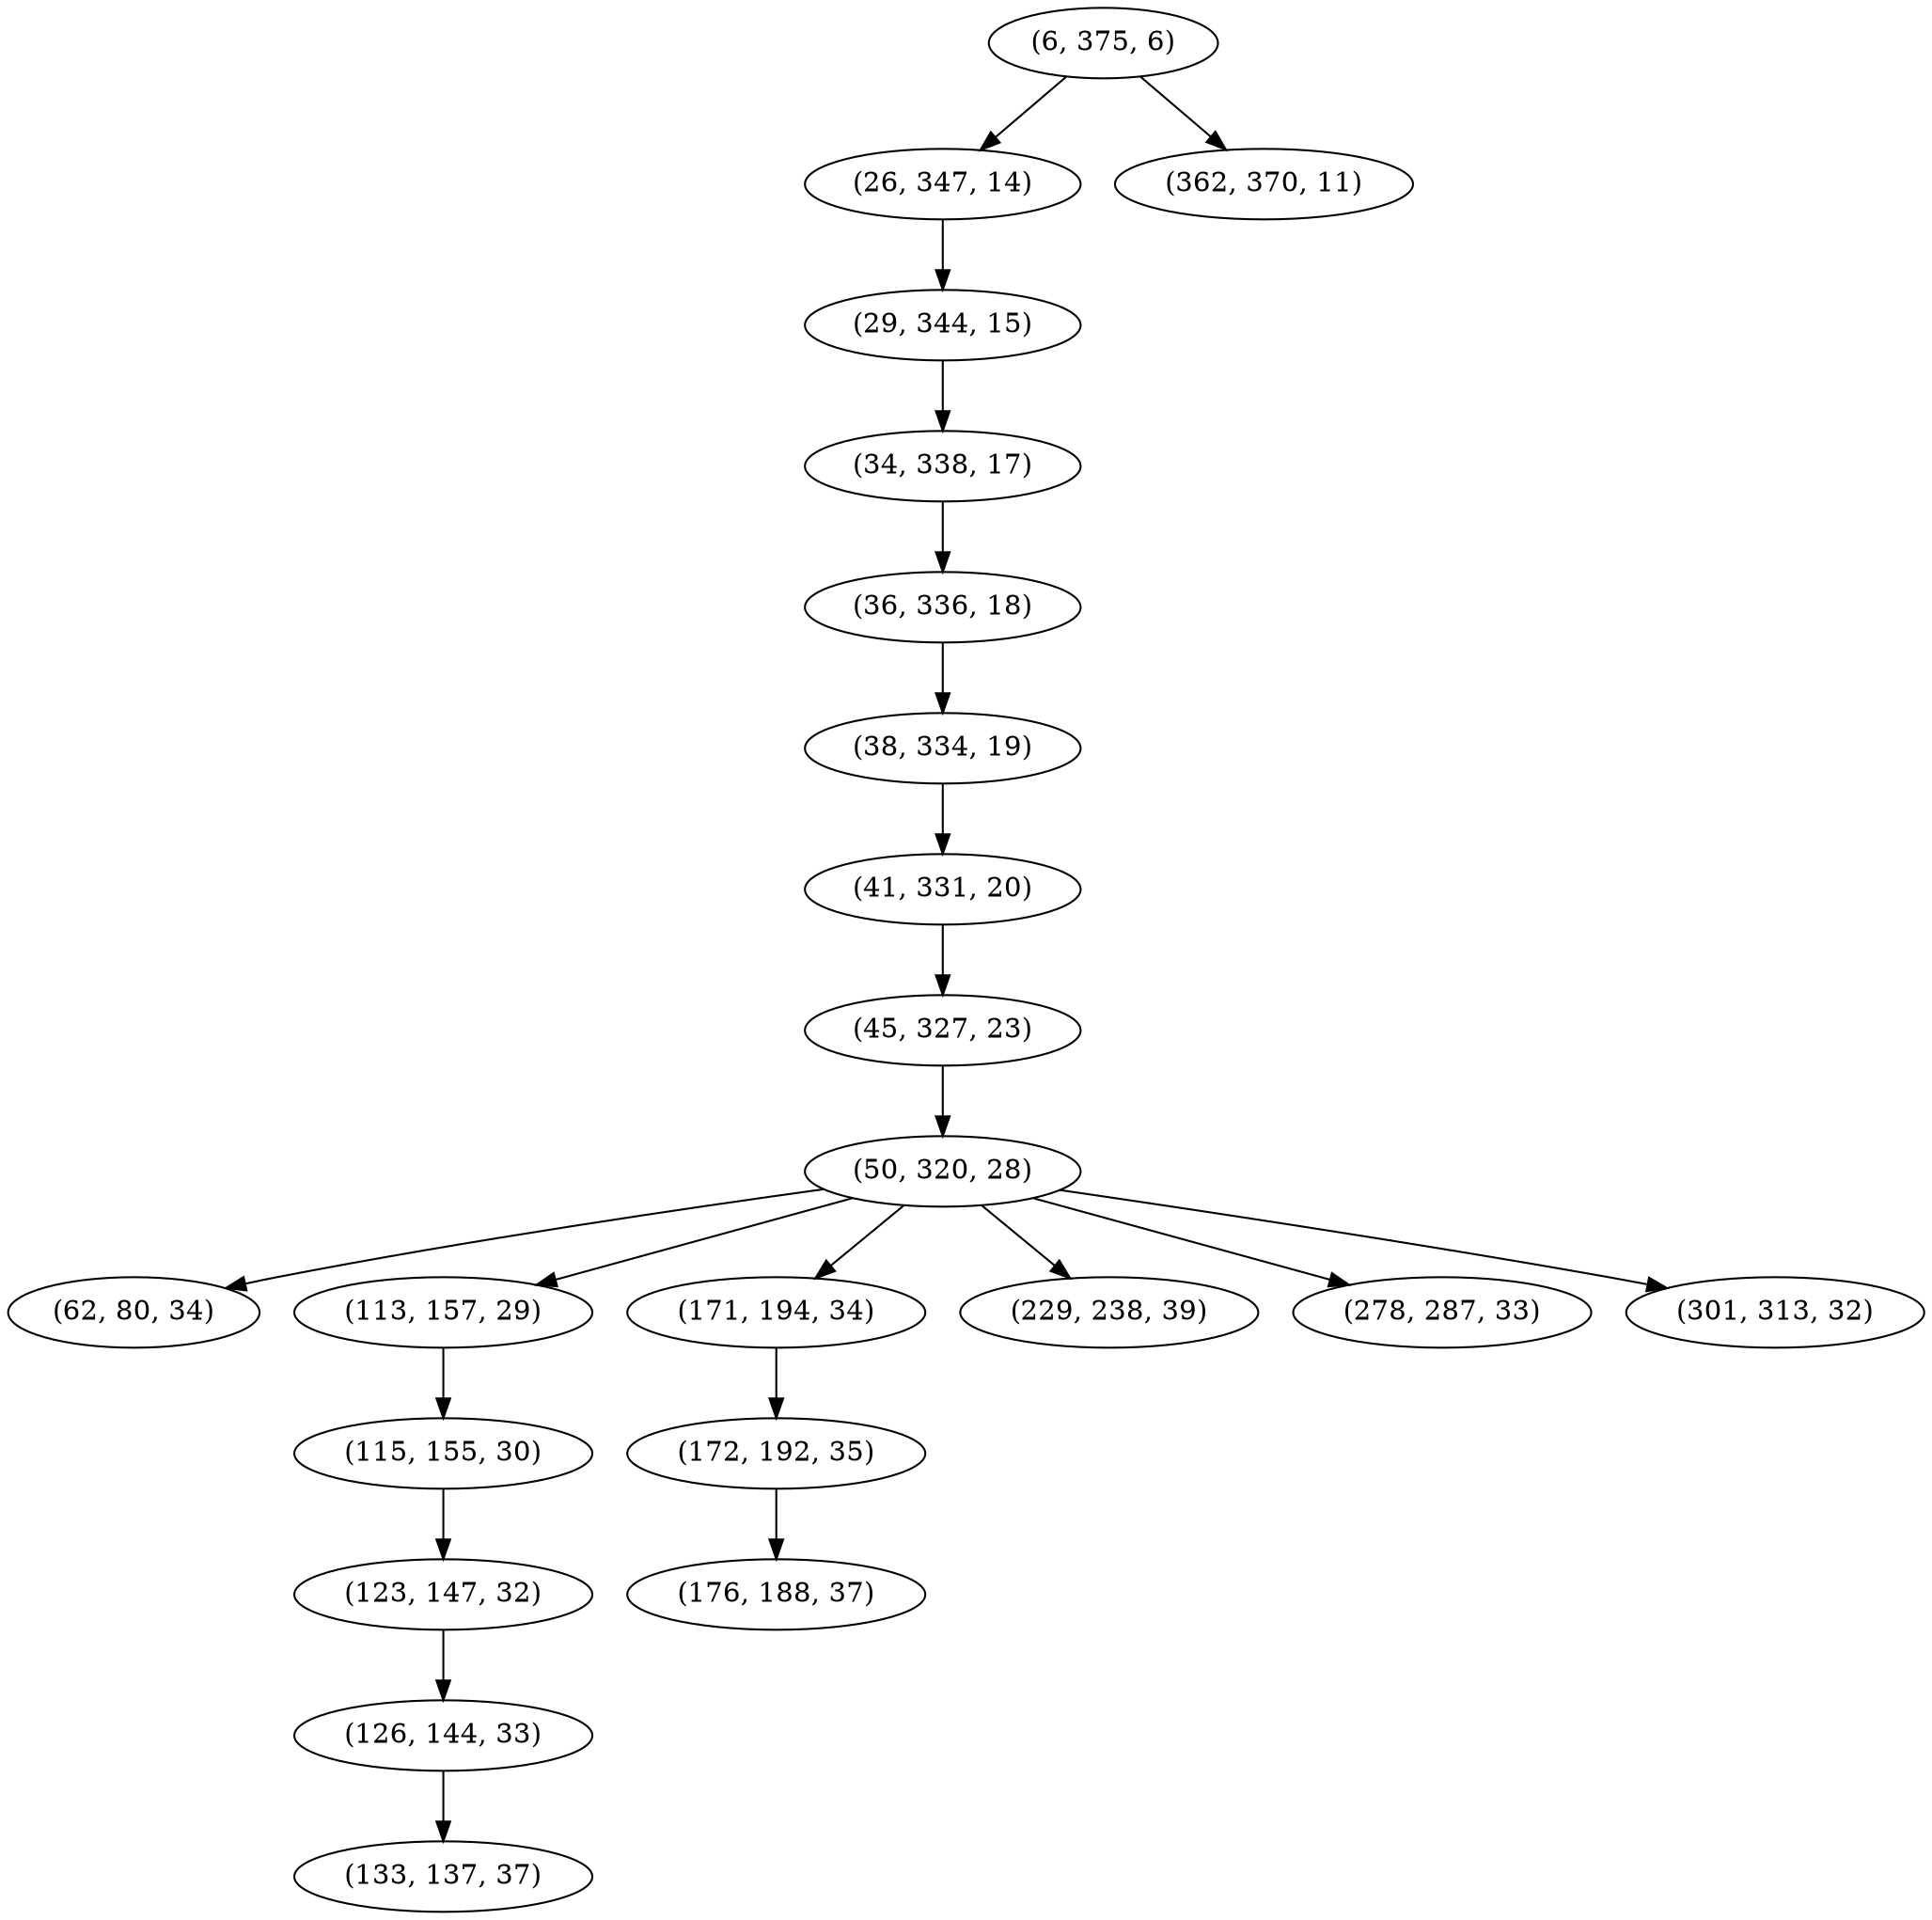 digraph tree {
    "(6, 375, 6)";
    "(26, 347, 14)";
    "(29, 344, 15)";
    "(34, 338, 17)";
    "(36, 336, 18)";
    "(38, 334, 19)";
    "(41, 331, 20)";
    "(45, 327, 23)";
    "(50, 320, 28)";
    "(62, 80, 34)";
    "(113, 157, 29)";
    "(115, 155, 30)";
    "(123, 147, 32)";
    "(126, 144, 33)";
    "(133, 137, 37)";
    "(171, 194, 34)";
    "(172, 192, 35)";
    "(176, 188, 37)";
    "(229, 238, 39)";
    "(278, 287, 33)";
    "(301, 313, 32)";
    "(362, 370, 11)";
    "(6, 375, 6)" -> "(26, 347, 14)";
    "(6, 375, 6)" -> "(362, 370, 11)";
    "(26, 347, 14)" -> "(29, 344, 15)";
    "(29, 344, 15)" -> "(34, 338, 17)";
    "(34, 338, 17)" -> "(36, 336, 18)";
    "(36, 336, 18)" -> "(38, 334, 19)";
    "(38, 334, 19)" -> "(41, 331, 20)";
    "(41, 331, 20)" -> "(45, 327, 23)";
    "(45, 327, 23)" -> "(50, 320, 28)";
    "(50, 320, 28)" -> "(62, 80, 34)";
    "(50, 320, 28)" -> "(113, 157, 29)";
    "(50, 320, 28)" -> "(171, 194, 34)";
    "(50, 320, 28)" -> "(229, 238, 39)";
    "(50, 320, 28)" -> "(278, 287, 33)";
    "(50, 320, 28)" -> "(301, 313, 32)";
    "(113, 157, 29)" -> "(115, 155, 30)";
    "(115, 155, 30)" -> "(123, 147, 32)";
    "(123, 147, 32)" -> "(126, 144, 33)";
    "(126, 144, 33)" -> "(133, 137, 37)";
    "(171, 194, 34)" -> "(172, 192, 35)";
    "(172, 192, 35)" -> "(176, 188, 37)";
}
